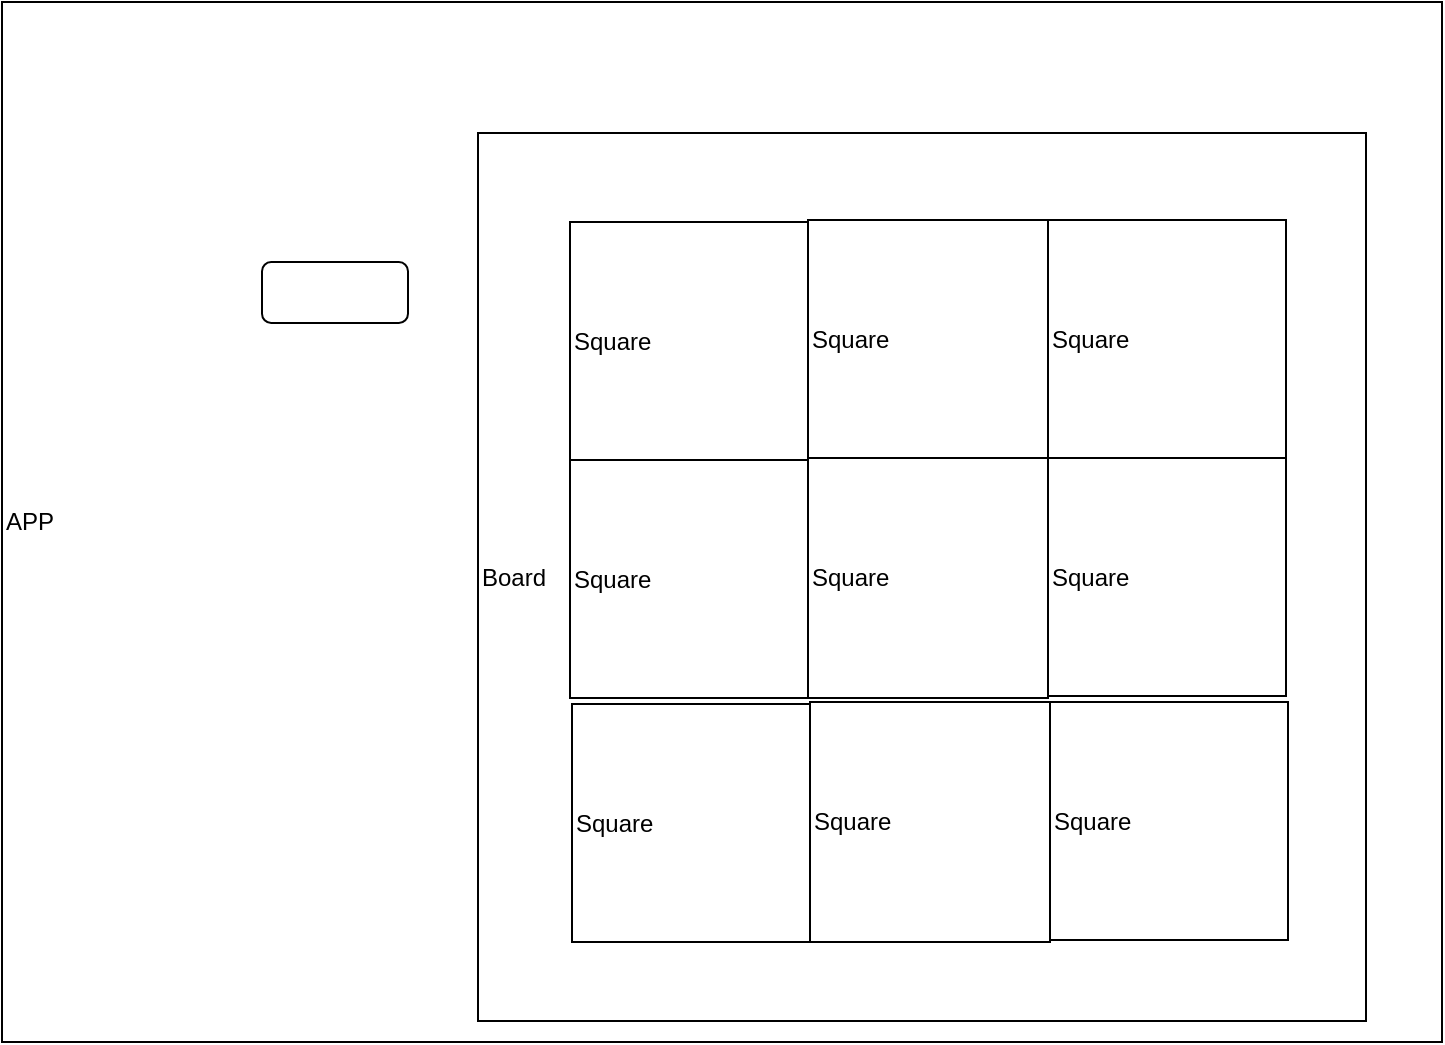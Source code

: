 <mxfile>
    <diagram id="diDf0-102_l99asauvzi" name="Page-1">
        <mxGraphModel dx="1423" dy="1676" grid="1" gridSize="10" guides="1" tooltips="1" connect="1" arrows="1" fold="1" page="1" pageScale="1" pageWidth="827" pageHeight="1169" math="0" shadow="0">
            <root>
                <mxCell id="0"/>
                <mxCell id="1" parent="0"/>
                <mxCell id="3" value="APP" style="rounded=0;whiteSpace=wrap;html=1;align=left;" parent="1" vertex="1">
                    <mxGeometry x="-50" y="-30" width="720" height="520" as="geometry"/>
                </mxCell>
                <mxCell id="6" value="Board" style="whiteSpace=wrap;html=1;aspect=fixed;align=left;fillColor=default;" parent="1" vertex="1">
                    <mxGeometry x="188" y="35.5" width="444" height="444" as="geometry"/>
                </mxCell>
                <mxCell id="7" value="Square" style="whiteSpace=wrap;html=1;aspect=fixed;align=left;" parent="1" vertex="1">
                    <mxGeometry x="234" y="80" width="119" height="119" as="geometry"/>
                </mxCell>
                <mxCell id="8" value="Square" style="whiteSpace=wrap;html=1;aspect=fixed;align=left;" parent="1" vertex="1">
                    <mxGeometry x="353" y="79" width="120" height="120" as="geometry"/>
                </mxCell>
                <mxCell id="9" value="Square" style="whiteSpace=wrap;html=1;aspect=fixed;align=left;" parent="1" vertex="1">
                    <mxGeometry x="473" y="79" width="119" height="119" as="geometry"/>
                </mxCell>
                <mxCell id="10" value="Square" style="whiteSpace=wrap;html=1;aspect=fixed;align=left;" parent="1" vertex="1">
                    <mxGeometry x="235" y="321" width="119" height="119" as="geometry"/>
                </mxCell>
                <mxCell id="11" value="Square" style="whiteSpace=wrap;html=1;aspect=fixed;align=left;" parent="1" vertex="1">
                    <mxGeometry x="354" y="320" width="120" height="120" as="geometry"/>
                </mxCell>
                <mxCell id="12" value="Square" style="whiteSpace=wrap;html=1;aspect=fixed;align=left;" parent="1" vertex="1">
                    <mxGeometry x="474" y="320" width="119" height="119" as="geometry"/>
                </mxCell>
                <mxCell id="13" value="Square" style="whiteSpace=wrap;html=1;aspect=fixed;align=left;" parent="1" vertex="1">
                    <mxGeometry x="234" y="199" width="119" height="119" as="geometry"/>
                </mxCell>
                <mxCell id="14" value="Square" style="whiteSpace=wrap;html=1;aspect=fixed;align=left;" parent="1" vertex="1">
                    <mxGeometry x="353" y="198" width="120" height="120" as="geometry"/>
                </mxCell>
                <mxCell id="15" value="Square" style="whiteSpace=wrap;html=1;aspect=fixed;align=left;" parent="1" vertex="1">
                    <mxGeometry x="473" y="198" width="119" height="119" as="geometry"/>
                </mxCell>
                <mxCell id="16" value="" style="rounded=1;whiteSpace=wrap;html=1;fillColor=default;" parent="1" vertex="1">
                    <mxGeometry x="80" y="100" width="73" height="30.5" as="geometry"/>
                </mxCell>
            </root>
        </mxGraphModel>
    </diagram>
</mxfile>